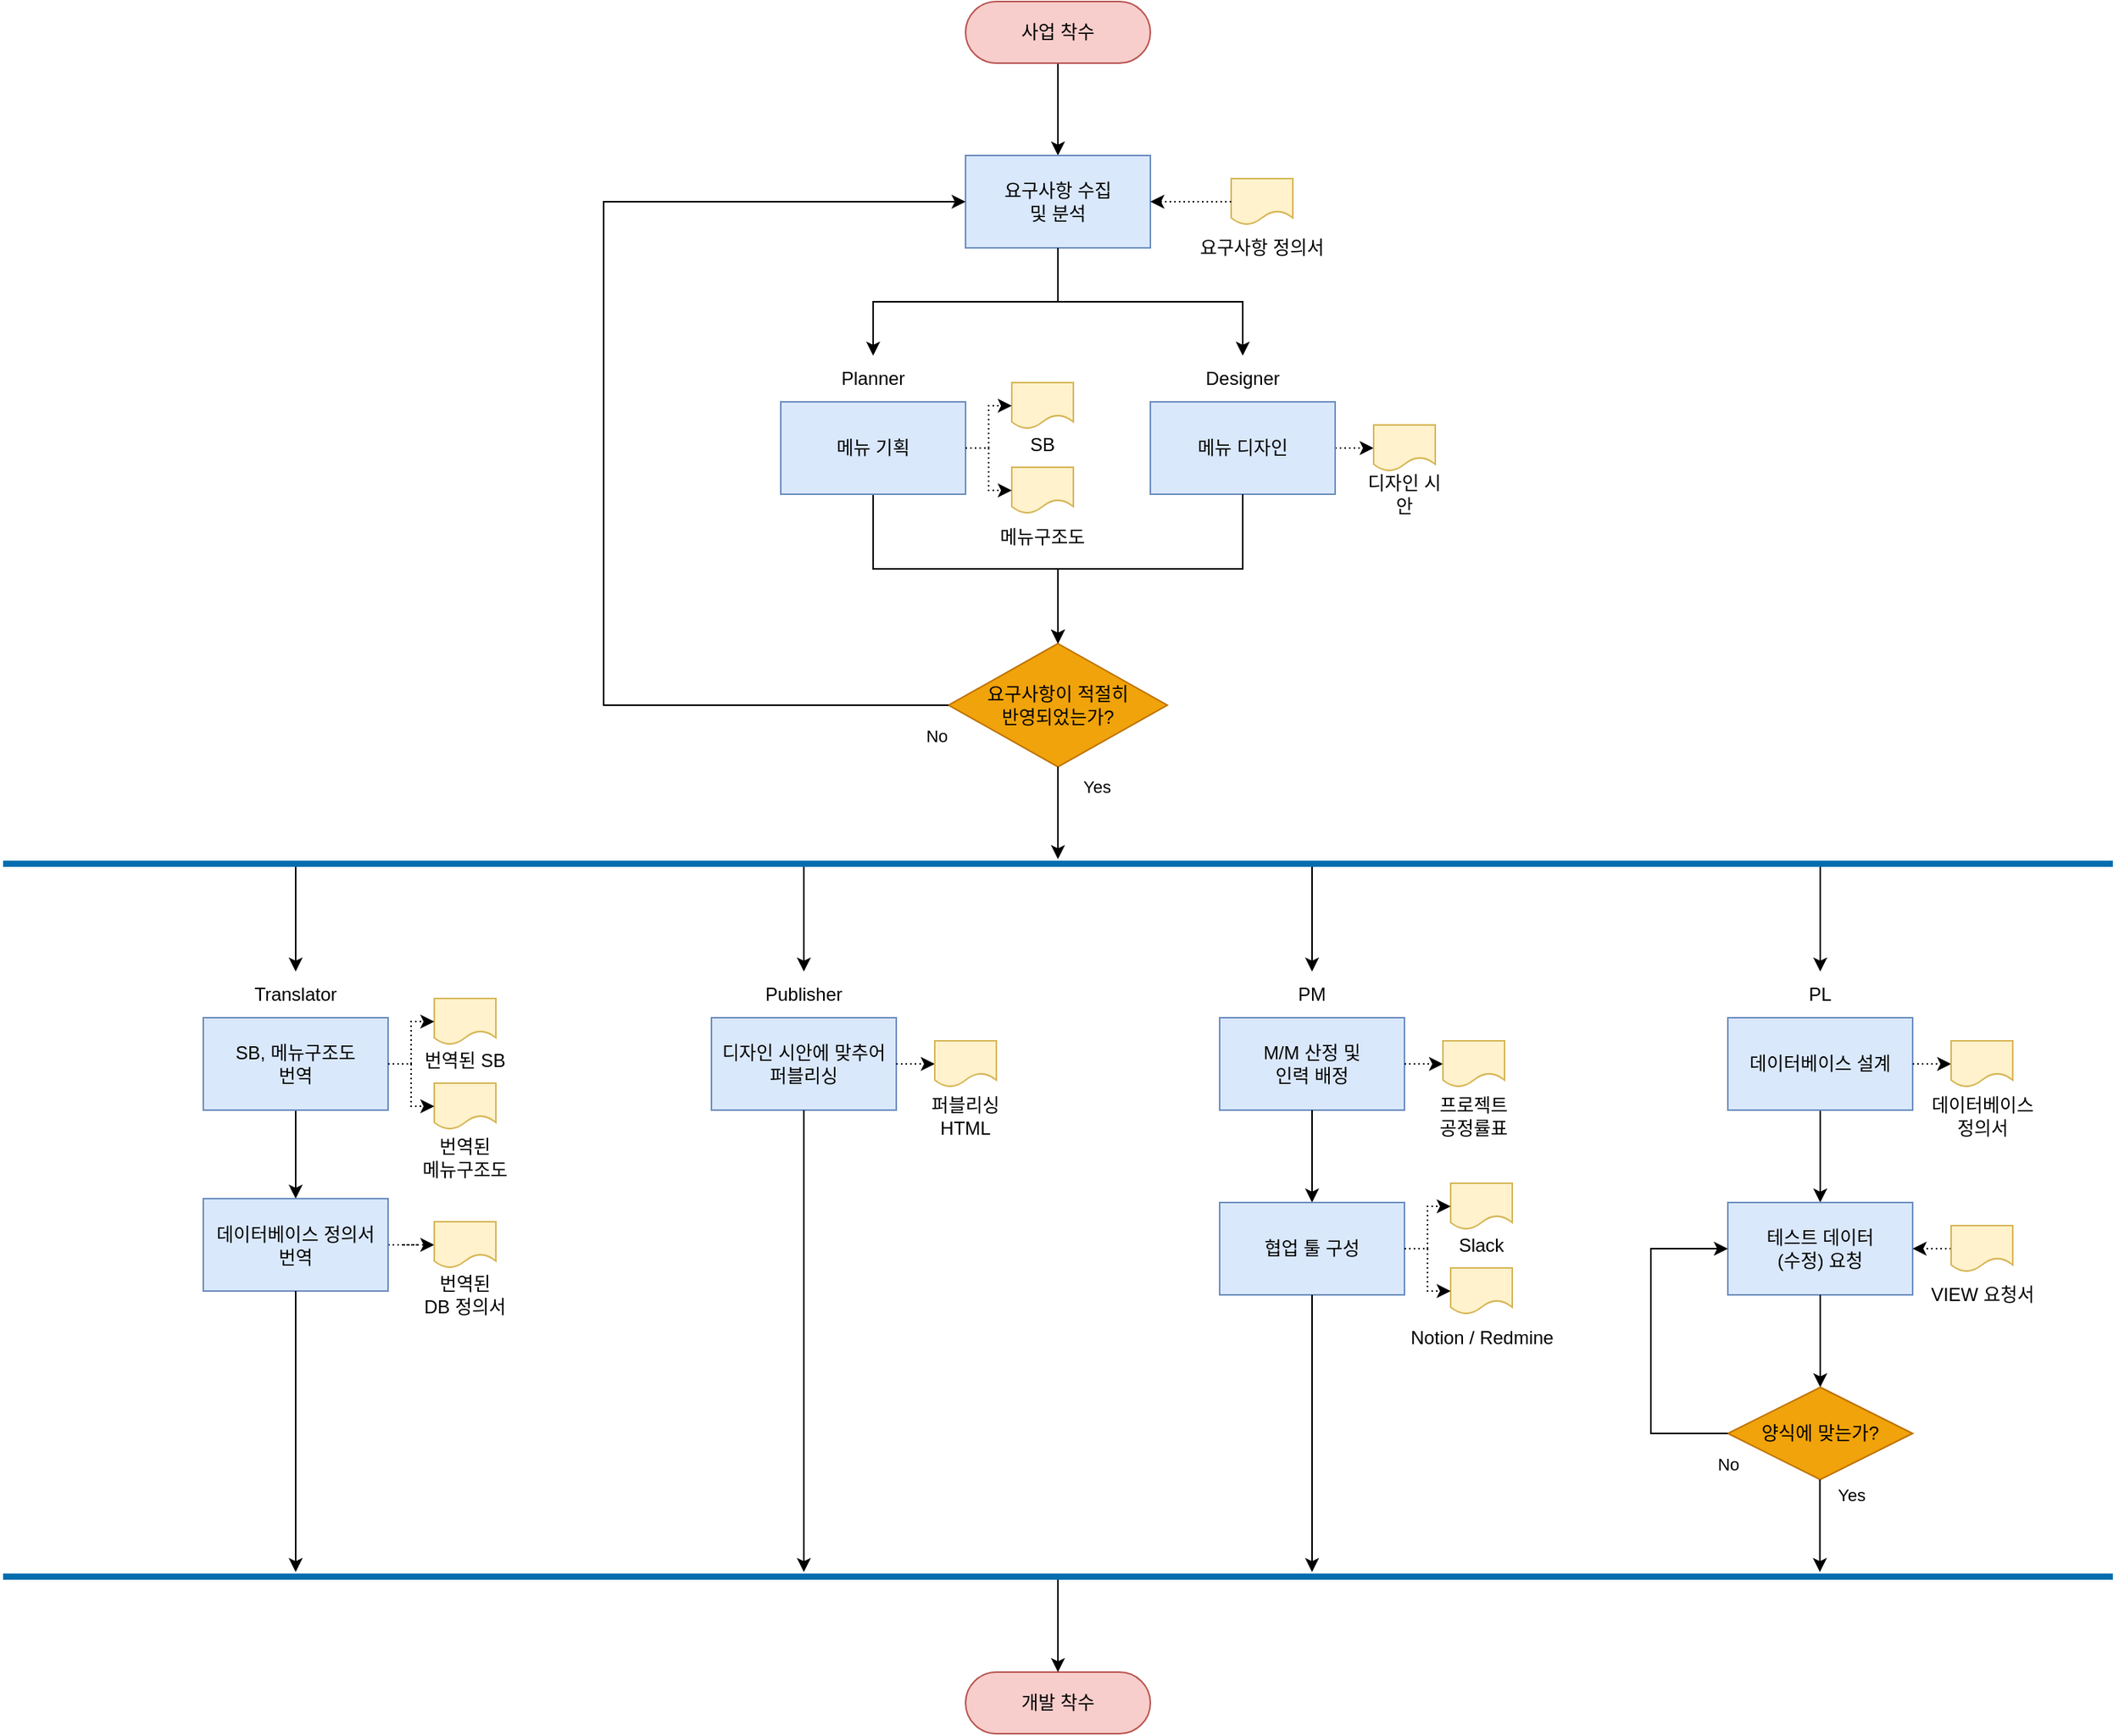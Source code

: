 <mxfile version="21.4.0" type="github" pages="2">
  <diagram id="ApFim-ZiYRaihryCVBSu" name="개발 이전 단계">
    <mxGraphModel dx="3420" dy="1927" grid="1" gridSize="10" guides="1" tooltips="1" connect="1" arrows="1" fold="1" page="1" pageScale="1" pageWidth="1390" pageHeight="1390" math="0" shadow="0">
      <root>
        <mxCell id="0" />
        <mxCell id="1" parent="0" />
        <mxCell id="KOi79CrwFPxrW92tcw0x-2" value="" style="edgeStyle=orthogonalEdgeStyle;rounded=0;orthogonalLoop=1;jettySize=auto;html=1;" edge="1" parent="1" source="UgyNSc586YXiHkbAKFf6-1" target="KOi79CrwFPxrW92tcw0x-1">
          <mxGeometry relative="1" as="geometry" />
        </mxCell>
        <mxCell id="UgyNSc586YXiHkbAKFf6-1" value="사업 착수" style="rounded=1;whiteSpace=wrap;html=1;fontSize=12;glass=0;strokeWidth=1;shadow=0;arcSize=50;fillColor=#f8cecc;strokeColor=#b85450;" vertex="1" parent="1">
          <mxGeometry x="635" y="110" width="120" height="40" as="geometry" />
        </mxCell>
        <mxCell id="KOi79CrwFPxrW92tcw0x-4" value="" style="edgeStyle=orthogonalEdgeStyle;rounded=0;orthogonalLoop=1;jettySize=auto;html=1;exitX=0.5;exitY=1;exitDx=0;exitDy=0;entryX=0.5;entryY=0;entryDx=0;entryDy=0;" edge="1" parent="1" source="KOi79CrwFPxrW92tcw0x-1" target="1zpQiLfxqWgQq9IZRaIA-9">
          <mxGeometry relative="1" as="geometry">
            <mxPoint x="570" y="340" as="targetPoint" />
          </mxGeometry>
        </mxCell>
        <mxCell id="KOi79CrwFPxrW92tcw0x-1" value="요구사항 수집&lt;br&gt;및 분석" style="rounded=0;whiteSpace=wrap;html=1;fillColor=#dae8fc;strokeColor=#6c8ebf;" vertex="1" parent="1">
          <mxGeometry x="635" y="210" width="120" height="60" as="geometry" />
        </mxCell>
        <mxCell id="I57N41cFZsX38iRNPhV9-2" value="" style="edgeStyle=orthogonalEdgeStyle;rounded=0;orthogonalLoop=1;jettySize=auto;html=1;exitX=0.5;exitY=1;exitDx=0;exitDy=0;entryX=0.5;entryY=0;entryDx=0;entryDy=0;" edge="1" parent="1" source="KOi79CrwFPxrW92tcw0x-3" target="I57N41cFZsX38iRNPhV9-1">
          <mxGeometry relative="1" as="geometry" />
        </mxCell>
        <mxCell id="KOi79CrwFPxrW92tcw0x-3" value="메뉴 기획" style="rounded=0;whiteSpace=wrap;html=1;fillColor=#dae8fc;strokeColor=#6c8ebf;" vertex="1" parent="1">
          <mxGeometry x="515" y="370" width="120" height="60" as="geometry" />
        </mxCell>
        <mxCell id="I57N41cFZsX38iRNPhV9-1" value="요구사항이 적절히&lt;br&gt;반영되었는가?" style="rhombus;whiteSpace=wrap;html=1;rounded=0;fillColor=#f0a30a;strokeColor=#BD7000;fontColor=#000000;" vertex="1" parent="1">
          <mxGeometry x="624" y="527" width="142" height="80" as="geometry" />
        </mxCell>
        <mxCell id="I57N41cFZsX38iRNPhV9-3" value="No" style="endArrow=classic;html=1;rounded=0;exitX=0;exitY=0.5;exitDx=0;exitDy=0;entryX=0;entryY=0.5;entryDx=0;entryDy=0;edgeStyle=orthogonalEdgeStyle;" edge="1" parent="1" source="I57N41cFZsX38iRNPhV9-1" target="KOi79CrwFPxrW92tcw0x-1">
          <mxGeometry x="-0.98" y="20" width="50" height="50" relative="1" as="geometry">
            <mxPoint x="530" y="500" as="sourcePoint" />
            <mxPoint x="580" y="450" as="targetPoint" />
            <Array as="points">
              <mxPoint x="400" y="567" />
              <mxPoint x="400" y="240" />
            </Array>
            <mxPoint as="offset" />
          </mxGeometry>
        </mxCell>
        <mxCell id="Rpd0c4KLnjqwRsKoIHZY-1" value="Translator" style="text;html=1;strokeColor=none;fillColor=none;align=center;verticalAlign=middle;whiteSpace=wrap;rounded=0;" vertex="1" parent="1">
          <mxGeometry x="170" y="740" width="60" height="30" as="geometry" />
        </mxCell>
        <mxCell id="Rpd0c4KLnjqwRsKoIHZY-3" value="PM" style="text;html=1;strokeColor=none;fillColor=none;align=center;verticalAlign=middle;whiteSpace=wrap;rounded=0;" vertex="1" parent="1">
          <mxGeometry x="830" y="740" width="60" height="30" as="geometry" />
        </mxCell>
        <mxCell id="Rpd0c4KLnjqwRsKoIHZY-4" value="PL" style="text;html=1;strokeColor=none;fillColor=none;align=center;verticalAlign=middle;whiteSpace=wrap;rounded=0;" vertex="1" parent="1">
          <mxGeometry x="1160" y="740" width="60" height="30" as="geometry" />
        </mxCell>
        <mxCell id="Rpd0c4KLnjqwRsKoIHZY-5" value="Publisher" style="text;html=1;strokeColor=none;fillColor=none;align=center;verticalAlign=middle;whiteSpace=wrap;rounded=0;" vertex="1" parent="1">
          <mxGeometry x="500" y="740" width="60" height="30" as="geometry" />
        </mxCell>
        <mxCell id="1zpQiLfxqWgQq9IZRaIA-18" value="" style="edgeStyle=orthogonalEdgeStyle;rounded=0;orthogonalLoop=1;jettySize=auto;html=1;exitX=1;exitY=0.5;exitDx=0;exitDy=0;entryX=0;entryY=0.5;entryDx=0;entryDy=0;dashed=1;dashPattern=1 2;" edge="1" parent="1" source="1zpQiLfxqWgQq9IZRaIA-5" target="1zpQiLfxqWgQq9IZRaIA-13">
          <mxGeometry relative="1" as="geometry" />
        </mxCell>
        <mxCell id="1zpQiLfxqWgQq9IZRaIA-5" value="메뉴 디자인" style="rounded=0;whiteSpace=wrap;html=1;fillColor=#dae8fc;strokeColor=#6c8ebf;" vertex="1" parent="1">
          <mxGeometry x="755" y="370" width="120" height="60" as="geometry" />
        </mxCell>
        <mxCell id="1zpQiLfxqWgQq9IZRaIA-6" value="" style="edgeStyle=orthogonalEdgeStyle;rounded=0;orthogonalLoop=1;jettySize=auto;html=1;exitX=0.5;exitY=1;exitDx=0;exitDy=0;entryX=0.5;entryY=0;entryDx=0;entryDy=0;" edge="1" parent="1" source="KOi79CrwFPxrW92tcw0x-1" target="1zpQiLfxqWgQq9IZRaIA-10">
          <mxGeometry relative="1" as="geometry">
            <mxPoint x="815" y="340" as="targetPoint" />
          </mxGeometry>
        </mxCell>
        <mxCell id="1zpQiLfxqWgQq9IZRaIA-8" value="" style="edgeStyle=orthogonalEdgeStyle;rounded=0;orthogonalLoop=1;jettySize=auto;html=1;exitX=0.5;exitY=1;exitDx=0;exitDy=0;entryX=0.5;entryY=0;entryDx=0;entryDy=0;" edge="1" parent="1" source="1zpQiLfxqWgQq9IZRaIA-5" target="I57N41cFZsX38iRNPhV9-1">
          <mxGeometry relative="1" as="geometry" />
        </mxCell>
        <mxCell id="1zpQiLfxqWgQq9IZRaIA-9" value="Planner" style="text;html=1;strokeColor=none;fillColor=none;align=center;verticalAlign=middle;whiteSpace=wrap;rounded=0;" vertex="1" parent="1">
          <mxGeometry x="545" y="340" width="60" height="30" as="geometry" />
        </mxCell>
        <mxCell id="1zpQiLfxqWgQq9IZRaIA-10" value="Designer" style="text;html=1;strokeColor=none;fillColor=none;align=center;verticalAlign=middle;whiteSpace=wrap;rounded=0;" vertex="1" parent="1">
          <mxGeometry x="785" y="340" width="60" height="30" as="geometry" />
        </mxCell>
        <mxCell id="1zpQiLfxqWgQq9IZRaIA-11" value="" style="shape=document;whiteSpace=wrap;html=1;boundedLbl=1;fillColor=#fff2cc;strokeColor=#d6b656;" vertex="1" parent="1">
          <mxGeometry x="665" y="357.5" width="40" height="30" as="geometry" />
        </mxCell>
        <mxCell id="1zpQiLfxqWgQq9IZRaIA-12" value="" style="shape=document;whiteSpace=wrap;html=1;boundedLbl=1;fillColor=#fff2cc;strokeColor=#d6b656;" vertex="1" parent="1">
          <mxGeometry x="665" y="412.5" width="40" height="30" as="geometry" />
        </mxCell>
        <mxCell id="1zpQiLfxqWgQq9IZRaIA-13" value="" style="shape=document;whiteSpace=wrap;html=1;boundedLbl=1;fillColor=#fff2cc;strokeColor=#d6b656;" vertex="1" parent="1">
          <mxGeometry x="900" y="385" width="40" height="30" as="geometry" />
        </mxCell>
        <mxCell id="1zpQiLfxqWgQq9IZRaIA-14" value="SB" style="text;html=1;strokeColor=none;fillColor=none;align=center;verticalAlign=middle;whiteSpace=wrap;rounded=0;" vertex="1" parent="1">
          <mxGeometry x="655" y="382.5" width="60" height="30" as="geometry" />
        </mxCell>
        <mxCell id="1zpQiLfxqWgQq9IZRaIA-15" value="메뉴구조도" style="text;html=1;strokeColor=none;fillColor=none;align=center;verticalAlign=middle;whiteSpace=wrap;rounded=0;" vertex="1" parent="1">
          <mxGeometry x="655" y="442.5" width="60" height="30" as="geometry" />
        </mxCell>
        <mxCell id="1zpQiLfxqWgQq9IZRaIA-16" value="디자인 시안" style="text;html=1;strokeColor=none;fillColor=none;align=center;verticalAlign=middle;whiteSpace=wrap;rounded=0;" vertex="1" parent="1">
          <mxGeometry x="890" y="415" width="60" height="30" as="geometry" />
        </mxCell>
        <mxCell id="1zpQiLfxqWgQq9IZRaIA-19" value="" style="endArrow=classic;html=1;rounded=0;exitX=1;exitY=0.5;exitDx=0;exitDy=0;entryX=0;entryY=0.5;entryDx=0;entryDy=0;edgeStyle=orthogonalEdgeStyle;dashed=1;dashPattern=1 2;" edge="1" parent="1" source="KOi79CrwFPxrW92tcw0x-3" target="1zpQiLfxqWgQq9IZRaIA-11">
          <mxGeometry width="50" height="50" relative="1" as="geometry">
            <mxPoint x="650" y="410" as="sourcePoint" />
            <mxPoint x="700" y="360" as="targetPoint" />
          </mxGeometry>
        </mxCell>
        <mxCell id="1zpQiLfxqWgQq9IZRaIA-20" value="" style="endArrow=classic;html=1;rounded=0;exitX=1;exitY=0.5;exitDx=0;exitDy=0;entryX=0;entryY=0.5;entryDx=0;entryDy=0;edgeStyle=orthogonalEdgeStyle;dashed=1;dashPattern=1 2;" edge="1" parent="1" source="KOi79CrwFPxrW92tcw0x-3" target="1zpQiLfxqWgQq9IZRaIA-12">
          <mxGeometry width="50" height="50" relative="1" as="geometry">
            <mxPoint x="650" y="410" as="sourcePoint" />
            <mxPoint x="700" y="360" as="targetPoint" />
          </mxGeometry>
        </mxCell>
        <mxCell id="UsPvd4qgAKRBgZNArH8N-1" value="" style="shape=document;whiteSpace=wrap;html=1;boundedLbl=1;fillColor=#fff2cc;strokeColor=#d6b656;" vertex="1" parent="1">
          <mxGeometry x="807.5" y="225" width="40" height="30" as="geometry" />
        </mxCell>
        <mxCell id="UsPvd4qgAKRBgZNArH8N-4" value="" style="endArrow=classic;html=1;rounded=0;exitX=0;exitY=0.5;exitDx=0;exitDy=0;entryX=1;entryY=0.5;entryDx=0;entryDy=0;dashed=1;dashPattern=1 2;" edge="1" parent="1" source="UsPvd4qgAKRBgZNArH8N-1" target="KOi79CrwFPxrW92tcw0x-1">
          <mxGeometry width="50" height="50" relative="1" as="geometry">
            <mxPoint x="820" y="300" as="sourcePoint" />
            <mxPoint x="870" y="250" as="targetPoint" />
          </mxGeometry>
        </mxCell>
        <mxCell id="UsPvd4qgAKRBgZNArH8N-5" value="요구사항 정의서" style="text;html=1;strokeColor=none;fillColor=none;align=center;verticalAlign=middle;whiteSpace=wrap;rounded=0;" vertex="1" parent="1">
          <mxGeometry x="780" y="255" width="95" height="30" as="geometry" />
        </mxCell>
        <mxCell id="m4kdrPFAbODgJ4vbUb9U-2" value="Yes" style="edgeStyle=orthogonalEdgeStyle;rounded=0;orthogonalLoop=1;jettySize=auto;html=1;exitX=0.5;exitY=1;exitDx=0;exitDy=0;" edge="1" parent="1" source="I57N41cFZsX38iRNPhV9-1">
          <mxGeometry x="-0.57" y="25" relative="1" as="geometry">
            <mxPoint x="695" y="607" as="sourcePoint" />
            <mxPoint x="695" y="667" as="targetPoint" />
            <mxPoint as="offset" />
          </mxGeometry>
        </mxCell>
        <mxCell id="yoj9XdeOsVLbJX6HyMk_-2" value="" style="edgeStyle=orthogonalEdgeStyle;rounded=0;orthogonalLoop=1;jettySize=auto;html=1;" edge="1" parent="1" source="m4kdrPFAbODgJ4vbUb9U-4" target="yoj9XdeOsVLbJX6HyMk_-1">
          <mxGeometry relative="1" as="geometry" />
        </mxCell>
        <mxCell id="m4kdrPFAbODgJ4vbUb9U-4" value="SB, 메뉴구조도&lt;br&gt;번역" style="rounded=0;whiteSpace=wrap;html=1;fillColor=#dae8fc;strokeColor=#6c8ebf;" vertex="1" parent="1">
          <mxGeometry x="140" y="770" width="120" height="60" as="geometry" />
        </mxCell>
        <mxCell id="m4kdrPFAbODgJ4vbUb9U-5" value="디자인 시안에 맞추어&lt;br&gt;퍼블리싱" style="rounded=0;whiteSpace=wrap;html=1;fillColor=#dae8fc;strokeColor=#6c8ebf;" vertex="1" parent="1">
          <mxGeometry x="470" y="770" width="120" height="60" as="geometry" />
        </mxCell>
        <mxCell id="m4kdrPFAbODgJ4vbUb9U-6" value="M/M 산정 및&lt;br&gt;인력 배정" style="rounded=0;whiteSpace=wrap;html=1;fillColor=#dae8fc;strokeColor=#6c8ebf;" vertex="1" parent="1">
          <mxGeometry x="800" y="770" width="120" height="60" as="geometry" />
        </mxCell>
        <mxCell id="RZkFCWOz5aJ90pWj_2r2-2" value="" style="edgeStyle=orthogonalEdgeStyle;rounded=0;orthogonalLoop=1;jettySize=auto;html=1;" edge="1" parent="1" source="m4kdrPFAbODgJ4vbUb9U-7" target="RZkFCWOz5aJ90pWj_2r2-1">
          <mxGeometry relative="1" as="geometry" />
        </mxCell>
        <mxCell id="m4kdrPFAbODgJ4vbUb9U-7" value="데이터베이스 설계" style="rounded=0;whiteSpace=wrap;html=1;fillColor=#dae8fc;strokeColor=#6c8ebf;" vertex="1" parent="1">
          <mxGeometry x="1130" y="770" width="120" height="60" as="geometry" />
        </mxCell>
        <mxCell id="m4kdrPFAbODgJ4vbUb9U-8" value="" style="endArrow=classic;html=1;rounded=0;entryX=0.5;entryY=0;entryDx=0;entryDy=0;" edge="1" parent="1" target="Rpd0c4KLnjqwRsKoIHZY-1">
          <mxGeometry width="50" height="50" relative="1" as="geometry">
            <mxPoint x="200" y="670" as="sourcePoint" />
            <mxPoint x="280" y="660" as="targetPoint" />
          </mxGeometry>
        </mxCell>
        <mxCell id="m4kdrPFAbODgJ4vbUb9U-11" value="" style="endArrow=classic;html=1;rounded=0;entryX=0.5;entryY=0;entryDx=0;entryDy=0;" edge="1" parent="1" target="Rpd0c4KLnjqwRsKoIHZY-5">
          <mxGeometry width="50" height="50" relative="1" as="geometry">
            <mxPoint x="530" y="670" as="sourcePoint" />
            <mxPoint x="280" y="660" as="targetPoint" />
          </mxGeometry>
        </mxCell>
        <mxCell id="m4kdrPFAbODgJ4vbUb9U-12" value="" style="endArrow=classic;html=1;rounded=0;entryX=0.5;entryY=0;entryDx=0;entryDy=0;" edge="1" parent="1" target="Rpd0c4KLnjqwRsKoIHZY-3">
          <mxGeometry width="50" height="50" relative="1" as="geometry">
            <mxPoint x="860" y="670" as="sourcePoint" />
            <mxPoint x="280" y="660" as="targetPoint" />
          </mxGeometry>
        </mxCell>
        <mxCell id="m4kdrPFAbODgJ4vbUb9U-13" value="" style="endArrow=classic;html=1;rounded=0;entryX=0.5;entryY=0;entryDx=0;entryDy=0;" edge="1" parent="1" target="Rpd0c4KLnjqwRsKoIHZY-4">
          <mxGeometry width="50" height="50" relative="1" as="geometry">
            <mxPoint x="1190" y="670" as="sourcePoint" />
            <mxPoint x="280" y="660" as="targetPoint" />
          </mxGeometry>
        </mxCell>
        <mxCell id="m4kdrPFAbODgJ4vbUb9U-3" value="" style="endArrow=none;html=1;rounded=0;fillColor=#1ba1e2;strokeColor=#006EAF;strokeWidth=4;" edge="1" parent="1">
          <mxGeometry width="50" height="50" relative="1" as="geometry">
            <mxPoint x="10" y="670" as="sourcePoint" />
            <mxPoint x="1380" y="670" as="targetPoint" />
          </mxGeometry>
        </mxCell>
        <mxCell id="qsTpkCZVnvDET96jQxBf-7" value="" style="shape=document;whiteSpace=wrap;html=1;boundedLbl=1;fillColor=#fff2cc;strokeColor=#d6b656;" vertex="1" parent="1">
          <mxGeometry x="290" y="757.5" width="40" height="30" as="geometry" />
        </mxCell>
        <mxCell id="qsTpkCZVnvDET96jQxBf-8" value="" style="shape=document;whiteSpace=wrap;html=1;boundedLbl=1;fillColor=#fff2cc;strokeColor=#d6b656;" vertex="1" parent="1">
          <mxGeometry x="290" y="812.5" width="40" height="30" as="geometry" />
        </mxCell>
        <mxCell id="qsTpkCZVnvDET96jQxBf-9" value="번역된 SB" style="text;html=1;strokeColor=none;fillColor=none;align=center;verticalAlign=middle;whiteSpace=wrap;rounded=0;" vertex="1" parent="1">
          <mxGeometry x="280" y="782.5" width="60" height="30" as="geometry" />
        </mxCell>
        <mxCell id="qsTpkCZVnvDET96jQxBf-12" value="" style="endArrow=classic;html=1;rounded=0;exitX=1;exitY=0.5;exitDx=0;exitDy=0;entryX=0;entryY=0.5;entryDx=0;entryDy=0;edgeStyle=orthogonalEdgeStyle;dashed=1;dashPattern=1 2;" edge="1" parent="1" source="m4kdrPFAbODgJ4vbUb9U-4" target="qsTpkCZVnvDET96jQxBf-7">
          <mxGeometry width="50" height="50" relative="1" as="geometry">
            <mxPoint x="270" y="840" as="sourcePoint" />
            <mxPoint x="320" y="790" as="targetPoint" />
          </mxGeometry>
        </mxCell>
        <mxCell id="qsTpkCZVnvDET96jQxBf-13" value="" style="endArrow=classic;html=1;rounded=0;exitX=1;exitY=0.5;exitDx=0;exitDy=0;entryX=0;entryY=0.5;entryDx=0;entryDy=0;edgeStyle=orthogonalEdgeStyle;dashed=1;dashPattern=1 2;" edge="1" parent="1" source="m4kdrPFAbODgJ4vbUb9U-4" target="qsTpkCZVnvDET96jQxBf-8">
          <mxGeometry width="50" height="50" relative="1" as="geometry">
            <mxPoint x="270" y="840" as="sourcePoint" />
            <mxPoint x="320" y="790" as="targetPoint" />
          </mxGeometry>
        </mxCell>
        <mxCell id="qsTpkCZVnvDET96jQxBf-14" value="번역된 &lt;br&gt;메뉴구조도" style="text;html=1;strokeColor=none;fillColor=none;align=center;verticalAlign=middle;whiteSpace=wrap;rounded=0;" vertex="1" parent="1">
          <mxGeometry x="265" y="846" width="90" height="30" as="geometry" />
        </mxCell>
        <mxCell id="qsTpkCZVnvDET96jQxBf-15" value="" style="edgeStyle=orthogonalEdgeStyle;rounded=0;orthogonalLoop=1;jettySize=auto;html=1;exitX=1;exitY=0.5;exitDx=0;exitDy=0;entryX=0;entryY=0.5;entryDx=0;entryDy=0;dashed=1;dashPattern=1 2;" edge="1" parent="1" target="qsTpkCZVnvDET96jQxBf-16" source="m4kdrPFAbODgJ4vbUb9U-5">
          <mxGeometry relative="1" as="geometry">
            <mxPoint x="590" y="797.5" as="sourcePoint" />
          </mxGeometry>
        </mxCell>
        <mxCell id="qsTpkCZVnvDET96jQxBf-16" value="" style="shape=document;whiteSpace=wrap;html=1;boundedLbl=1;fillColor=#fff2cc;strokeColor=#d6b656;" vertex="1" parent="1">
          <mxGeometry x="615" y="785" width="40" height="30" as="geometry" />
        </mxCell>
        <mxCell id="qsTpkCZVnvDET96jQxBf-17" value="퍼블리싱&lt;br&gt;HTML" style="text;html=1;strokeColor=none;fillColor=none;align=center;verticalAlign=middle;whiteSpace=wrap;rounded=0;" vertex="1" parent="1">
          <mxGeometry x="605" y="819" width="60" height="30" as="geometry" />
        </mxCell>
        <mxCell id="6y4LoK07U-mxBxBL3GWm-1" value="" style="edgeStyle=orthogonalEdgeStyle;rounded=0;orthogonalLoop=1;jettySize=auto;html=1;entryX=0;entryY=0.5;entryDx=0;entryDy=0;dashed=1;dashPattern=1 2;exitX=1;exitY=0.5;exitDx=0;exitDy=0;" edge="1" parent="1" target="6y4LoK07U-mxBxBL3GWm-2" source="m4kdrPFAbODgJ4vbUb9U-6">
          <mxGeometry relative="1" as="geometry">
            <mxPoint x="920" y="800" as="sourcePoint" />
          </mxGeometry>
        </mxCell>
        <mxCell id="6y4LoK07U-mxBxBL3GWm-2" value="" style="shape=document;whiteSpace=wrap;html=1;boundedLbl=1;fillColor=#fff2cc;strokeColor=#d6b656;" vertex="1" parent="1">
          <mxGeometry x="945" y="785" width="40" height="30" as="geometry" />
        </mxCell>
        <mxCell id="6y4LoK07U-mxBxBL3GWm-3" value="프로젝트&lt;br&gt;공정률표" style="text;html=1;strokeColor=none;fillColor=none;align=center;verticalAlign=middle;whiteSpace=wrap;rounded=0;" vertex="1" parent="1">
          <mxGeometry x="935" y="819" width="60" height="30" as="geometry" />
        </mxCell>
        <mxCell id="K4OmM3bejUQgv_HIL6Bt-1" value="" style="edgeStyle=orthogonalEdgeStyle;rounded=0;orthogonalLoop=1;jettySize=auto;html=1;exitX=0.5;exitY=1;exitDx=0;exitDy=0;entryX=0.5;entryY=0;entryDx=0;entryDy=0;" edge="1" parent="1" source="m4kdrPFAbODgJ4vbUb9U-6" target="K4OmM3bejUQgv_HIL6Bt-2">
          <mxGeometry x="-0.57" y="25" relative="1" as="geometry">
            <mxPoint x="859.8" y="830" as="sourcePoint" />
            <mxPoint x="859.8" y="890" as="targetPoint" />
            <mxPoint as="offset" />
          </mxGeometry>
        </mxCell>
        <mxCell id="K4OmM3bejUQgv_HIL6Bt-2" value="협업 툴 구성" style="rounded=0;whiteSpace=wrap;html=1;fillColor=#dae8fc;strokeColor=#6c8ebf;" vertex="1" parent="1">
          <mxGeometry x="800" y="890" width="120" height="60" as="geometry" />
        </mxCell>
        <mxCell id="ZNEfUg5N7taeXs3WFXfC-1" value="" style="shape=document;whiteSpace=wrap;html=1;boundedLbl=1;fillColor=#fff2cc;strokeColor=#d6b656;" vertex="1" parent="1">
          <mxGeometry x="950" y="877.5" width="40" height="30" as="geometry" />
        </mxCell>
        <mxCell id="ZNEfUg5N7taeXs3WFXfC-2" value="" style="shape=document;whiteSpace=wrap;html=1;boundedLbl=1;fillColor=#fff2cc;strokeColor=#d6b656;" vertex="1" parent="1">
          <mxGeometry x="950" y="932.5" width="40" height="30" as="geometry" />
        </mxCell>
        <mxCell id="ZNEfUg5N7taeXs3WFXfC-3" value="Slack" style="text;html=1;strokeColor=none;fillColor=none;align=center;verticalAlign=middle;whiteSpace=wrap;rounded=0;" vertex="1" parent="1">
          <mxGeometry x="940" y="902.5" width="60" height="30" as="geometry" />
        </mxCell>
        <mxCell id="ZNEfUg5N7taeXs3WFXfC-6" value="" style="endArrow=classic;html=1;rounded=0;exitX=1;exitY=0.5;exitDx=0;exitDy=0;entryX=0;entryY=0.5;entryDx=0;entryDy=0;edgeStyle=orthogonalEdgeStyle;dashed=1;dashPattern=1 2;" edge="1" parent="1" source="K4OmM3bejUQgv_HIL6Bt-2" target="ZNEfUg5N7taeXs3WFXfC-1">
          <mxGeometry width="50" height="50" relative="1" as="geometry">
            <mxPoint x="930" y="940" as="sourcePoint" />
            <mxPoint x="980" y="890" as="targetPoint" />
          </mxGeometry>
        </mxCell>
        <mxCell id="ZNEfUg5N7taeXs3WFXfC-7" value="" style="endArrow=classic;html=1;rounded=0;exitX=1;exitY=0.5;exitDx=0;exitDy=0;entryX=0;entryY=0.5;entryDx=0;entryDy=0;edgeStyle=orthogonalEdgeStyle;dashed=1;dashPattern=1 2;" edge="1" parent="1" source="K4OmM3bejUQgv_HIL6Bt-2" target="ZNEfUg5N7taeXs3WFXfC-2">
          <mxGeometry width="50" height="50" relative="1" as="geometry">
            <mxPoint x="930" y="940" as="sourcePoint" />
            <mxPoint x="980" y="890" as="targetPoint" />
          </mxGeometry>
        </mxCell>
        <mxCell id="ZNEfUg5N7taeXs3WFXfC-8" value="Notion / Redmine" style="text;html=1;strokeColor=none;fillColor=none;align=center;verticalAlign=middle;whiteSpace=wrap;rounded=0;" vertex="1" parent="1">
          <mxGeometry x="917.5" y="962.5" width="105" height="30" as="geometry" />
        </mxCell>
        <mxCell id="RZkFCWOz5aJ90pWj_2r2-1" value="테스트 데이터&lt;br&gt;(수정) 요청" style="rounded=0;whiteSpace=wrap;html=1;fillColor=#dae8fc;strokeColor=#6c8ebf;" vertex="1" parent="1">
          <mxGeometry x="1130" y="890" width="120" height="60" as="geometry" />
        </mxCell>
        <mxCell id="p_Iu6pVenzZin4trawTp-1" value="" style="edgeStyle=orthogonalEdgeStyle;rounded=0;orthogonalLoop=1;jettySize=auto;html=1;exitX=1;exitY=0.5;exitDx=0;exitDy=0;entryX=0;entryY=0.5;entryDx=0;entryDy=0;dashed=1;dashPattern=1 2;" edge="1" parent="1" target="p_Iu6pVenzZin4trawTp-2" source="m4kdrPFAbODgJ4vbUb9U-7">
          <mxGeometry relative="1" as="geometry">
            <mxPoint x="1250" y="800" as="sourcePoint" />
          </mxGeometry>
        </mxCell>
        <mxCell id="p_Iu6pVenzZin4trawTp-2" value="" style="shape=document;whiteSpace=wrap;html=1;boundedLbl=1;fillColor=#fff2cc;strokeColor=#d6b656;" vertex="1" parent="1">
          <mxGeometry x="1275" y="785" width="40" height="30" as="geometry" />
        </mxCell>
        <mxCell id="p_Iu6pVenzZin4trawTp-3" value="데이터베이스&lt;br&gt;정의서" style="text;html=1;strokeColor=none;fillColor=none;align=center;verticalAlign=middle;whiteSpace=wrap;rounded=0;" vertex="1" parent="1">
          <mxGeometry x="1257.5" y="819" width="75" height="30" as="geometry" />
        </mxCell>
        <mxCell id="p_Iu6pVenzZin4trawTp-7" value="" style="edgeStyle=orthogonalEdgeStyle;rounded=0;orthogonalLoop=1;jettySize=auto;html=1;dashed=1;dashPattern=1 2;" edge="1" parent="1" source="p_Iu6pVenzZin4trawTp-5" target="RZkFCWOz5aJ90pWj_2r2-1">
          <mxGeometry relative="1" as="geometry" />
        </mxCell>
        <mxCell id="p_Iu6pVenzZin4trawTp-5" value="" style="shape=document;whiteSpace=wrap;html=1;boundedLbl=1;fillColor=#fff2cc;strokeColor=#d6b656;" vertex="1" parent="1">
          <mxGeometry x="1275" y="905" width="40" height="30" as="geometry" />
        </mxCell>
        <mxCell id="p_Iu6pVenzZin4trawTp-6" value="VIEW 요청서" style="text;html=1;strokeColor=none;fillColor=none;align=center;verticalAlign=middle;whiteSpace=wrap;rounded=0;" vertex="1" parent="1">
          <mxGeometry x="1257.5" y="935" width="75" height="30" as="geometry" />
        </mxCell>
        <mxCell id="yoj9XdeOsVLbJX6HyMk_-4" value="" style="edgeStyle=orthogonalEdgeStyle;rounded=0;orthogonalLoop=1;jettySize=auto;html=1;dashed=1;dashPattern=1 2;" edge="1" parent="1" source="yoj9XdeOsVLbJX6HyMk_-1" target="yoj9XdeOsVLbJX6HyMk_-3">
          <mxGeometry relative="1" as="geometry" />
        </mxCell>
        <mxCell id="yoj9XdeOsVLbJX6HyMk_-1" value="데이터베이스 정의서&lt;br&gt;번역" style="rounded=0;whiteSpace=wrap;html=1;fillColor=#dae8fc;strokeColor=#6c8ebf;" vertex="1" parent="1">
          <mxGeometry x="140" y="887.5" width="120" height="60" as="geometry" />
        </mxCell>
        <mxCell id="yoj9XdeOsVLbJX6HyMk_-3" value="" style="shape=document;whiteSpace=wrap;html=1;boundedLbl=1;fillColor=#fff2cc;strokeColor=#d6b656;" vertex="1" parent="1">
          <mxGeometry x="290" y="902.5" width="40" height="30" as="geometry" />
        </mxCell>
        <mxCell id="yoj9XdeOsVLbJX6HyMk_-5" value="번역된&lt;br&gt;DB 정의서" style="text;html=1;strokeColor=none;fillColor=none;align=center;verticalAlign=middle;whiteSpace=wrap;rounded=0;" vertex="1" parent="1">
          <mxGeometry x="265" y="935" width="90" height="30" as="geometry" />
        </mxCell>
        <mxCell id="yoj9XdeOsVLbJX6HyMk_-6" value="" style="edgeStyle=orthogonalEdgeStyle;rounded=0;orthogonalLoop=1;jettySize=auto;html=1;" edge="1" parent="1">
          <mxGeometry relative="1" as="geometry">
            <mxPoint x="1190" y="950" as="sourcePoint" />
            <mxPoint x="1190" y="1010" as="targetPoint" />
          </mxGeometry>
        </mxCell>
        <mxCell id="yoj9XdeOsVLbJX6HyMk_-8" value="양식에 맞는가?" style="rhombus;whiteSpace=wrap;html=1;fillColor=#f0a30a;strokeColor=#BD7000;fontColor=#000000;" vertex="1" parent="1">
          <mxGeometry x="1130" y="1010" width="120" height="60" as="geometry" />
        </mxCell>
        <mxCell id="eaSaNYSDg2VBEVXanopY-1" value="No" style="endArrow=classic;html=1;rounded=0;exitX=0;exitY=0.5;exitDx=0;exitDy=0;entryX=0;entryY=0.5;entryDx=0;entryDy=0;edgeStyle=orthogonalEdgeStyle;" edge="1" parent="1" source="yoj9XdeOsVLbJX6HyMk_-8" target="RZkFCWOz5aJ90pWj_2r2-1">
          <mxGeometry x="-1" y="20" width="50" height="50" relative="1" as="geometry">
            <mxPoint x="830" y="980" as="sourcePoint" />
            <mxPoint x="880" y="930" as="targetPoint" />
            <Array as="points">
              <mxPoint x="1080" y="1040" />
              <mxPoint x="1080" y="920" />
            </Array>
            <mxPoint as="offset" />
          </mxGeometry>
        </mxCell>
        <mxCell id="npcss-k5DpPRrzEivpQv-2" value="Yes" style="edgeStyle=orthogonalEdgeStyle;rounded=0;orthogonalLoop=1;jettySize=auto;html=1;" edge="1" parent="1">
          <mxGeometry x="-0.667" y="20" relative="1" as="geometry">
            <mxPoint x="1189.77" y="1070" as="sourcePoint" />
            <mxPoint x="1189.77" y="1130" as="targetPoint" />
            <mxPoint as="offset" />
          </mxGeometry>
        </mxCell>
        <mxCell id="npcss-k5DpPRrzEivpQv-4" value="" style="endArrow=classic;html=1;rounded=0;exitX=0.5;exitY=1;exitDx=0;exitDy=0;" edge="1" parent="1" source="K4OmM3bejUQgv_HIL6Bt-2">
          <mxGeometry width="50" height="50" relative="1" as="geometry">
            <mxPoint x="600" y="1110" as="sourcePoint" />
            <mxPoint x="860" y="1130" as="targetPoint" />
          </mxGeometry>
        </mxCell>
        <mxCell id="npcss-k5DpPRrzEivpQv-5" value="" style="endArrow=classic;html=1;rounded=0;exitX=0.5;exitY=1;exitDx=0;exitDy=0;" edge="1" parent="1" source="yoj9XdeOsVLbJX6HyMk_-1">
          <mxGeometry width="50" height="50" relative="1" as="geometry">
            <mxPoint x="600" y="1110" as="sourcePoint" />
            <mxPoint x="200" y="1130" as="targetPoint" />
          </mxGeometry>
        </mxCell>
        <mxCell id="npcss-k5DpPRrzEivpQv-7" value="" style="endArrow=classic;html=1;rounded=0;exitX=0.5;exitY=1;exitDx=0;exitDy=0;" edge="1" parent="1" source="m4kdrPFAbODgJ4vbUb9U-5">
          <mxGeometry width="50" height="50" relative="1" as="geometry">
            <mxPoint x="574" y="1002.5" as="sourcePoint" />
            <mxPoint x="530" y="1130" as="targetPoint" />
          </mxGeometry>
        </mxCell>
        <mxCell id="npcss-k5DpPRrzEivpQv-3" value="" style="endArrow=none;html=1;rounded=0;fillColor=#1ba1e2;strokeColor=#006EAF;strokeWidth=4;" edge="1" parent="1">
          <mxGeometry width="50" height="50" relative="1" as="geometry">
            <mxPoint x="10" y="1133" as="sourcePoint" />
            <mxPoint x="1380" y="1133" as="targetPoint" />
          </mxGeometry>
        </mxCell>
        <mxCell id="npcss-k5DpPRrzEivpQv-11" value="개발 착수" style="rounded=1;whiteSpace=wrap;html=1;fontSize=12;glass=0;strokeWidth=1;shadow=0;arcSize=50;fillColor=#f8cecc;strokeColor=#b85450;" vertex="1" parent="1">
          <mxGeometry x="635" y="1195" width="120" height="40" as="geometry" />
        </mxCell>
        <mxCell id="npcss-k5DpPRrzEivpQv-12" value="" style="endArrow=classic;html=1;rounded=0;entryX=0.5;entryY=0;entryDx=0;entryDy=0;" edge="1" parent="1" target="npcss-k5DpPRrzEivpQv-11">
          <mxGeometry width="50" height="50" relative="1" as="geometry">
            <mxPoint x="695" y="1135" as="sourcePoint" />
            <mxPoint x="780" y="1245" as="targetPoint" />
          </mxGeometry>
        </mxCell>
      </root>
    </mxGraphModel>
  </diagram>
  <diagram id="CL1gKU6tuIYCMp_odOO4" name="개발 단계">
    <mxGraphModel dx="1466" dy="826" grid="1" gridSize="10" guides="1" tooltips="1" connect="1" arrows="1" fold="1" page="1" pageScale="1" pageWidth="1390" pageHeight="1390" math="0" shadow="0">
      <root>
        <mxCell id="0" />
        <mxCell id="1" parent="0" />
        <mxCell id="eMJAuvo2ZPw_RIUEBvR2-1" value="개발 착수" style="rounded=1;whiteSpace=wrap;html=1;fontSize=12;glass=0;strokeWidth=1;shadow=0;arcSize=50;" vertex="1" parent="1">
          <mxGeometry x="635" y="80" width="120" height="40" as="geometry" />
        </mxCell>
      </root>
    </mxGraphModel>
  </diagram>
</mxfile>
